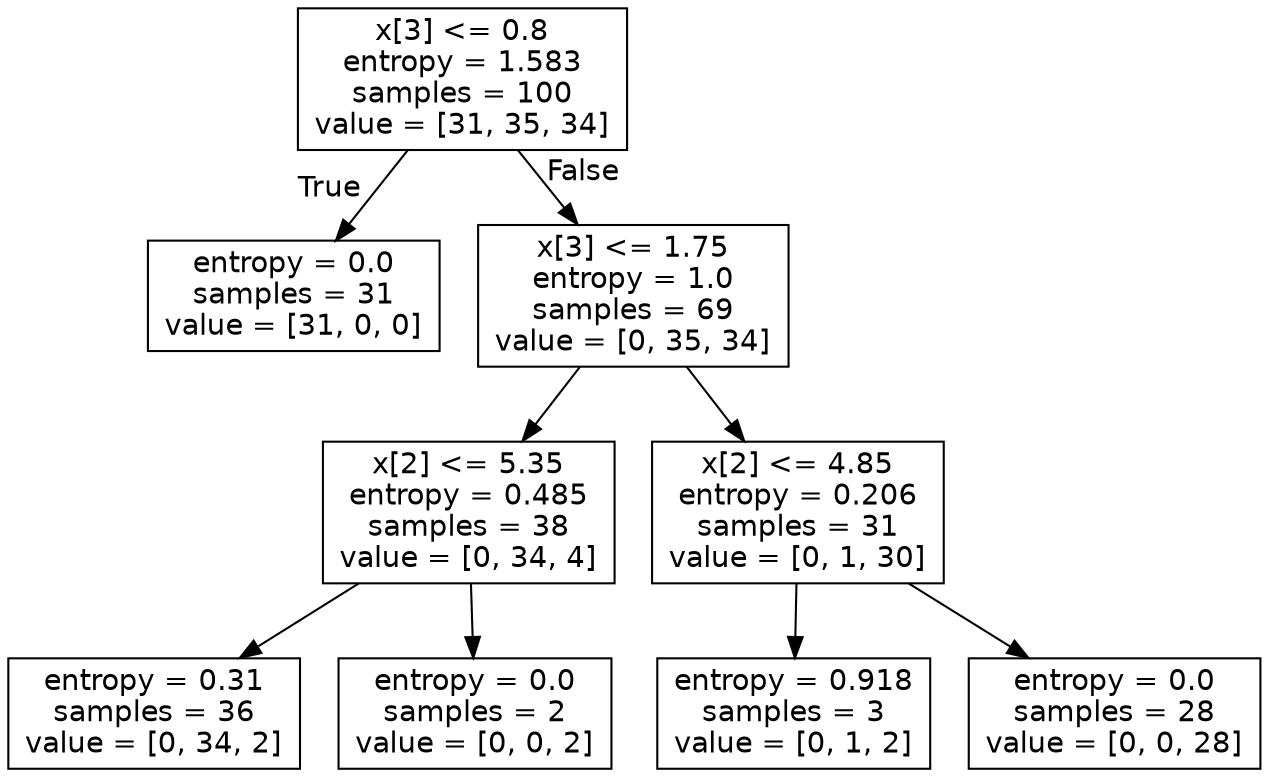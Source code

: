 digraph Tree {
node [shape=box, fontname="helvetica"] ;
edge [fontname="helvetica"] ;
0 [label="x[3] <= 0.8\nentropy = 1.583\nsamples = 100\nvalue = [31, 35, 34]"] ;
1 [label="entropy = 0.0\nsamples = 31\nvalue = [31, 0, 0]"] ;
0 -> 1 [labeldistance=2.5, labelangle=45, headlabel="True"] ;
2 [label="x[3] <= 1.75\nentropy = 1.0\nsamples = 69\nvalue = [0, 35, 34]"] ;
0 -> 2 [labeldistance=2.5, labelangle=-45, headlabel="False"] ;
3 [label="x[2] <= 5.35\nentropy = 0.485\nsamples = 38\nvalue = [0, 34, 4]"] ;
2 -> 3 ;
4 [label="entropy = 0.31\nsamples = 36\nvalue = [0, 34, 2]"] ;
3 -> 4 ;
5 [label="entropy = 0.0\nsamples = 2\nvalue = [0, 0, 2]"] ;
3 -> 5 ;
6 [label="x[2] <= 4.85\nentropy = 0.206\nsamples = 31\nvalue = [0, 1, 30]"] ;
2 -> 6 ;
7 [label="entropy = 0.918\nsamples = 3\nvalue = [0, 1, 2]"] ;
6 -> 7 ;
8 [label="entropy = 0.0\nsamples = 28\nvalue = [0, 0, 28]"] ;
6 -> 8 ;
}